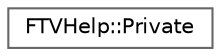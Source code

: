 digraph "Graphical Class Hierarchy"
{
 // INTERACTIVE_SVG=YES
 // LATEX_PDF_SIZE
  bgcolor="transparent";
  edge [fontname=Helvetica,fontsize=10,labelfontname=Helvetica,labelfontsize=10];
  node [fontname=Helvetica,fontsize=10,shape=box,height=0.2,width=0.4];
  rankdir="LR";
  Node0 [label="FTVHelp::Private",height=0.2,width=0.4,color="grey40", fillcolor="white", style="filled",URL="$d0/dca/struct_f_t_v_help_1_1_private.html",tooltip=" "];
}
